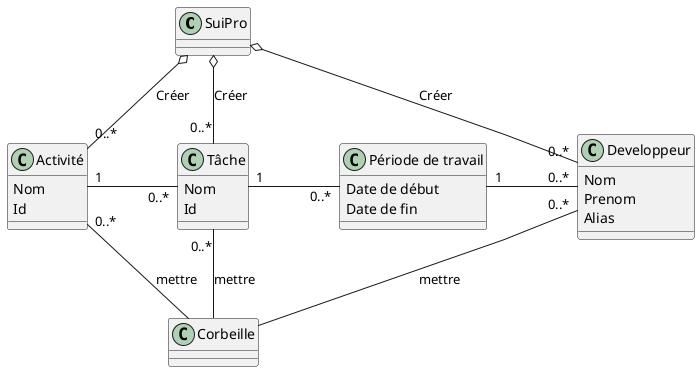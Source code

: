 @startuml

skinparam linetype polyline

SuiPro  o-- "0..*" "Developpeur" : Créer
SuiPro  o-- "0..*" "Activité" : Créer
SuiPro  o-- "0..*" "Tâche" : Créer

Corbeille -u- "0..*" "Developpeur" : mettre
Corbeille -u- "0..*" "Tâche" : mettre
Corbeille -u- "0..*" "Activité" : mettre

Activité "1" -r- "0..*" Tâche : "\t\t"
Tâche "1" -r- "0..*" "Période de travail" : "\t\t"
"Période de travail" "1" -r- "0..*" "Developpeur" : "\t\t"



Developpeur : Nom
Developpeur : Prenom
Developpeur : Alias

Activité : Nom
Activité : Id

Tâche : Nom
Tâche : Id

"Période de travail" : Date de début
"Période de travail" : Date de fin

@enduml